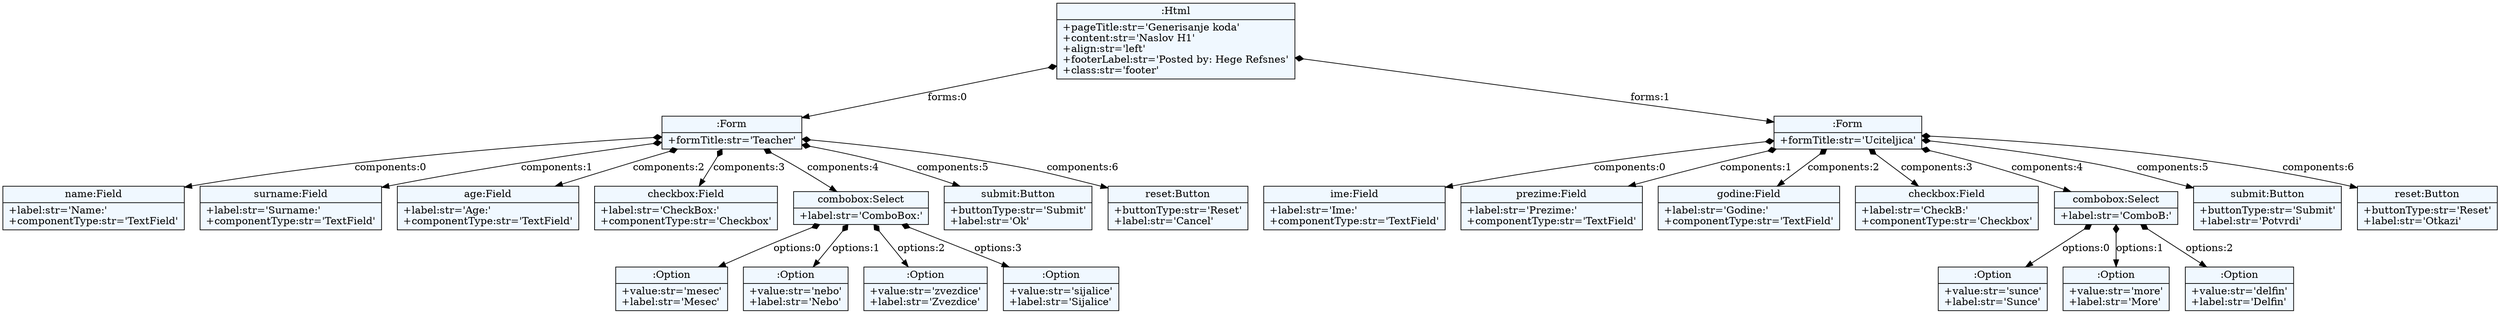 
    digraph xtext {
    fontname = "Bitstream Vera Sans"
    fontsize = 8
    node[
        shape=record,
        style=filled,
        fillcolor=aliceblue
    ]
    nodesep = 0.3
    edge[dir=black,arrowtail=empty]


2355204210080 -> 2355204245880 [label="forms:0" arrowtail=diamond dir=both]
2355204245880 -> 2355204246216 [label="components:0" arrowtail=diamond dir=both]
2355204246216[label="{name:Field|+label:str='Name:'\l+componentType:str='TextField'\l}"]
2355204245880 -> 2355204246272 [label="components:1" arrowtail=diamond dir=both]
2355204246272[label="{surname:Field|+label:str='Surname:'\l+componentType:str='TextField'\l}"]
2355204245880 -> 2355204246440 [label="components:2" arrowtail=diamond dir=both]
2355204246440[label="{age:Field|+label:str='Age:'\l+componentType:str='TextField'\l}"]
2355204245880 -> 2355204246496 [label="components:3" arrowtail=diamond dir=both]
2355204246496[label="{checkbox:Field|+label:str='CheckBox:'\l+componentType:str='Checkbox'\l}"]
2355204245880 -> 2355204246608 [label="components:4" arrowtail=diamond dir=both]
2355204246608 -> 2355204246720 [label="options:0" arrowtail=diamond dir=both]
2355204246720[label="{:Option|+value:str='mesec'\l+label:str='Mesec'\l}"]
2355204246608 -> 2355204246776 [label="options:1" arrowtail=diamond dir=both]
2355204246776[label="{:Option|+value:str='nebo'\l+label:str='Nebo'\l}"]
2355204246608 -> 2355204246944 [label="options:2" arrowtail=diamond dir=both]
2355204246944[label="{:Option|+value:str='zvezdice'\l+label:str='Zvezdice'\l}"]
2355204246608 -> 2355204247112 [label="options:3" arrowtail=diamond dir=both]
2355204247112[label="{:Option|+value:str='sijalice'\l+label:str='Sijalice'\l}"]
2355204246608[label="{combobox:Select|+label:str='ComboBox:'\l}"]
2355204245880 -> 2355204246664 [label="components:5" arrowtail=diamond dir=both]
2355204246664[label="{submit:Button|+buttonType:str='Submit'\l+label:str='Ok'\l}"]
2355204245880 -> 2355204246328 [label="components:6" arrowtail=diamond dir=both]
2355204246328[label="{reset:Button|+buttonType:str='Reset'\l+label:str='Cancel'\l}"]
2355204245880[label="{:Form|+formTitle:str='Teacher'\l}"]
2355204210080 -> 2355204245152 [label="forms:1" arrowtail=diamond dir=both]
2355204245152 -> 2355204247224 [label="components:0" arrowtail=diamond dir=both]
2355204247224[label="{ime:Field|+label:str='Ime:'\l+componentType:str='TextField'\l}"]
2355204245152 -> 2355204247392 [label="components:1" arrowtail=diamond dir=both]
2355204247392[label="{prezime:Field|+label:str='Prezime:'\l+componentType:str='TextField'\l}"]
2355204245152 -> 2355204247448 [label="components:2" arrowtail=diamond dir=both]
2355204247448[label="{godine:Field|+label:str='Godine:'\l+componentType:str='TextField'\l}"]
2355204245152 -> 2355204227144 [label="components:3" arrowtail=diamond dir=both]
2355204227144[label="{checkbox:Field|+label:str='CheckB:'\l+componentType:str='Checkbox'\l}"]
2355204245152 -> 2355204227312 [label="components:4" arrowtail=diamond dir=both]
2355204227312 -> 2355204227536 [label="options:0" arrowtail=diamond dir=both]
2355204227536[label="{:Option|+value:str='sunce'\l+label:str='Sunce'\l}"]
2355204227312 -> 2355204227592 [label="options:1" arrowtail=diamond dir=both]
2355204227592[label="{:Option|+value:str='more'\l+label:str='More'\l}"]
2355204227312 -> 2355204227760 [label="options:2" arrowtail=diamond dir=both]
2355204227760[label="{:Option|+value:str='delfin'\l+label:str='Delfin'\l}"]
2355204227312[label="{combobox:Select|+label:str='ComboB:'\l}"]
2355204245152 -> 2355204227424 [label="components:5" arrowtail=diamond dir=both]
2355204227424[label="{submit:Button|+buttonType:str='Submit'\l+label:str='Potvrdi'\l}"]
2355204245152 -> 2355204227200 [label="components:6" arrowtail=diamond dir=both]
2355204227200[label="{reset:Button|+buttonType:str='Reset'\l+label:str='Otkazi'\l}"]
2355204245152[label="{:Form|+formTitle:str='Uciteljica'\l}"]
2355204210080[label="{:Html|+pageTitle:str='Generisanje koda'\l+content:str='Naslov H1'\l+align:str='left'\l+footerLabel:str='Posted by: Hege Refsnes'\l+class:str='footer'\l}"]

}
